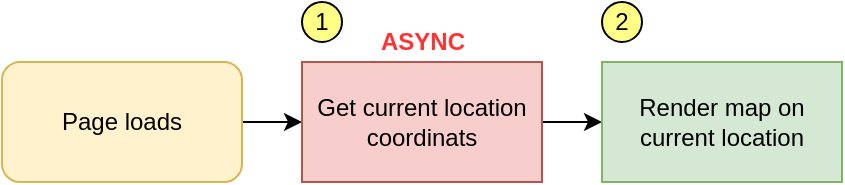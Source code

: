 <mxfile version="14.4.8" type="github">
  <diagram id="ZVJCvrJhSOfc0Hs9yVCG" name="Page-1">
    <mxGraphModel dx="786" dy="489" grid="1" gridSize="10" guides="1" tooltips="1" connect="1" arrows="1" fold="1" page="1" pageScale="1" pageWidth="827" pageHeight="1169" math="0" shadow="0">
      <root>
        <mxCell id="0" />
        <mxCell id="1" parent="0" />
        <mxCell id="-EUZ3wJkCfkC2KTh_jhl-2" style="edgeStyle=orthogonalEdgeStyle;rounded=0;orthogonalLoop=1;jettySize=auto;html=1;" edge="1" parent="1" source="-EUZ3wJkCfkC2KTh_jhl-1">
          <mxGeometry relative="1" as="geometry">
            <mxPoint x="270" y="130" as="targetPoint" />
          </mxGeometry>
        </mxCell>
        <mxCell id="-EUZ3wJkCfkC2KTh_jhl-1" value="Page loads" style="rounded=1;whiteSpace=wrap;html=1;fillColor=#fff2cc;strokeColor=#d6b656;" vertex="1" parent="1">
          <mxGeometry x="120" y="100" width="120" height="60" as="geometry" />
        </mxCell>
        <mxCell id="-EUZ3wJkCfkC2KTh_jhl-7" style="edgeStyle=orthogonalEdgeStyle;rounded=0;orthogonalLoop=1;jettySize=auto;html=1;" edge="1" parent="1" source="-EUZ3wJkCfkC2KTh_jhl-3">
          <mxGeometry relative="1" as="geometry">
            <mxPoint x="420" y="130" as="targetPoint" />
          </mxGeometry>
        </mxCell>
        <mxCell id="-EUZ3wJkCfkC2KTh_jhl-3" value="Get current location coordinats" style="rounded=0;whiteSpace=wrap;html=1;fillColor=#f8cecc;strokeColor=#b85450;" vertex="1" parent="1">
          <mxGeometry x="270" y="100" width="120" height="60" as="geometry" />
        </mxCell>
        <mxCell id="-EUZ3wJkCfkC2KTh_jhl-5" value="&lt;b&gt;&lt;font color=&quot;#ff3333&quot;&gt;ASYNC&lt;/font&gt;&lt;/b&gt;" style="text;html=1;align=center;verticalAlign=middle;resizable=0;points=[];autosize=1;" vertex="1" parent="1">
          <mxGeometry x="300" y="80" width="60" height="20" as="geometry" />
        </mxCell>
        <mxCell id="-EUZ3wJkCfkC2KTh_jhl-6" value="1" style="ellipse;whiteSpace=wrap;html=1;aspect=fixed;fillColor=#ffff88;" vertex="1" parent="1">
          <mxGeometry x="270" y="70" width="20" height="20" as="geometry" />
        </mxCell>
        <mxCell id="-EUZ3wJkCfkC2KTh_jhl-8" value="Render map on current location" style="rounded=0;whiteSpace=wrap;html=1;fillColor=#d5e8d4;strokeColor=#82b366;" vertex="1" parent="1">
          <mxGeometry x="420" y="100" width="120" height="60" as="geometry" />
        </mxCell>
        <mxCell id="-EUZ3wJkCfkC2KTh_jhl-9" value="2" style="ellipse;whiteSpace=wrap;html=1;aspect=fixed;fillColor=#ffff88;" vertex="1" parent="1">
          <mxGeometry x="420" y="70" width="20" height="20" as="geometry" />
        </mxCell>
      </root>
    </mxGraphModel>
  </diagram>
</mxfile>
